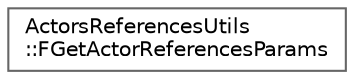 digraph "Graphical Class Hierarchy"
{
 // INTERACTIVE_SVG=YES
 // LATEX_PDF_SIZE
  bgcolor="transparent";
  edge [fontname=Helvetica,fontsize=10,labelfontname=Helvetica,labelfontsize=10];
  node [fontname=Helvetica,fontsize=10,shape=box,height=0.2,width=0.4];
  rankdir="LR";
  Node0 [id="Node000000",label="ActorsReferencesUtils\l::FGetActorReferencesParams",height=0.2,width=0.4,color="grey40", fillcolor="white", style="filled",URL="$d3/d5e/structActorsReferencesUtils_1_1FGetActorReferencesParams.html",tooltip=" "];
}
